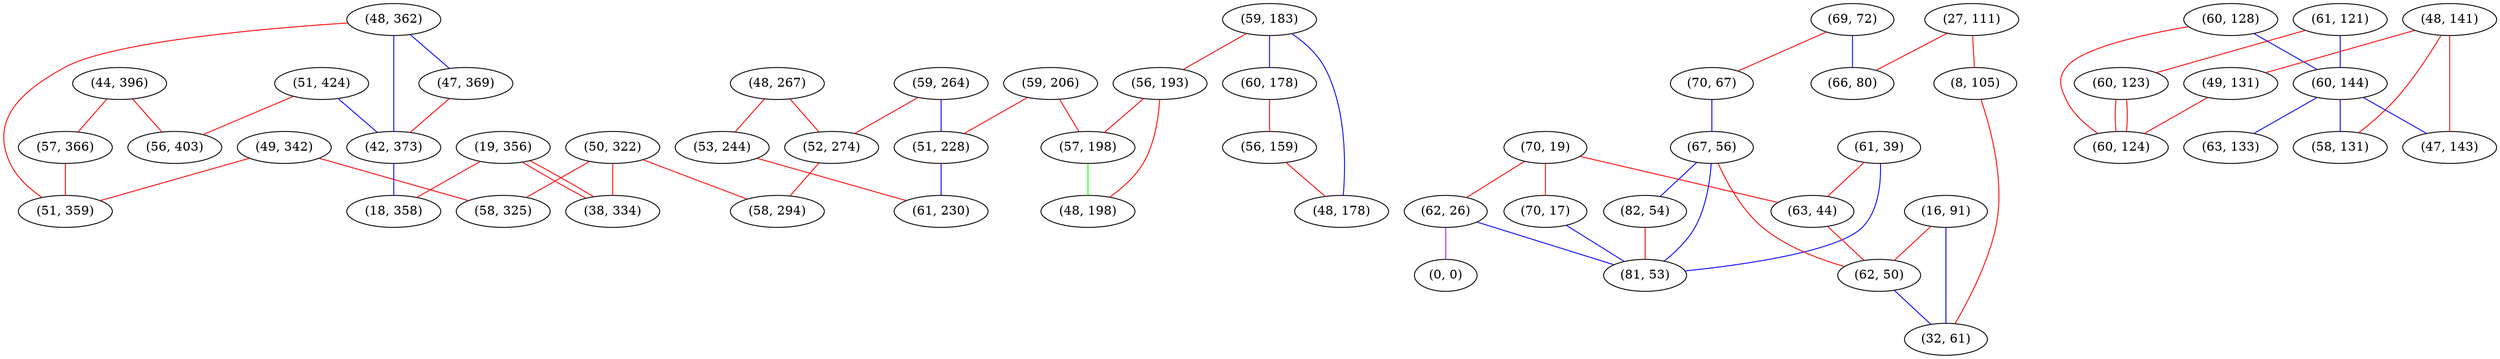 graph "" {
"(51, 424)";
"(59, 183)";
"(61, 39)";
"(59, 206)";
"(60, 178)";
"(61, 121)";
"(56, 193)";
"(60, 128)";
"(59, 264)";
"(48, 141)";
"(69, 72)";
"(70, 19)";
"(63, 44)";
"(62, 26)";
"(48, 362)";
"(50, 322)";
"(27, 111)";
"(44, 396)";
"(70, 67)";
"(16, 91)";
"(49, 131)";
"(49, 342)";
"(60, 123)";
"(60, 144)";
"(56, 159)";
"(67, 56)";
"(66, 80)";
"(0, 0)";
"(57, 198)";
"(51, 228)";
"(63, 133)";
"(58, 131)";
"(48, 267)";
"(58, 325)";
"(82, 54)";
"(57, 366)";
"(53, 244)";
"(52, 274)";
"(70, 17)";
"(62, 50)";
"(47, 143)";
"(58, 294)";
"(47, 369)";
"(61, 230)";
"(48, 198)";
"(56, 403)";
"(81, 53)";
"(51, 359)";
"(60, 124)";
"(19, 356)";
"(42, 373)";
"(8, 105)";
"(18, 358)";
"(32, 61)";
"(48, 178)";
"(38, 334)";
"(51, 424)" -- "(56, 403)"  [color=red, key=0, weight=1];
"(51, 424)" -- "(42, 373)"  [color=blue, key=0, weight=3];
"(59, 183)" -- "(56, 193)"  [color=red, key=0, weight=1];
"(59, 183)" -- "(60, 178)"  [color=blue, key=0, weight=3];
"(59, 183)" -- "(48, 178)"  [color=blue, key=0, weight=3];
"(61, 39)" -- "(63, 44)"  [color=red, key=0, weight=1];
"(61, 39)" -- "(81, 53)"  [color=blue, key=0, weight=3];
"(59, 206)" -- "(57, 198)"  [color=red, key=0, weight=1];
"(59, 206)" -- "(51, 228)"  [color=red, key=0, weight=1];
"(60, 178)" -- "(56, 159)"  [color=red, key=0, weight=1];
"(61, 121)" -- "(60, 123)"  [color=red, key=0, weight=1];
"(61, 121)" -- "(60, 144)"  [color=blue, key=0, weight=3];
"(56, 193)" -- "(48, 198)"  [color=red, key=0, weight=1];
"(56, 193)" -- "(57, 198)"  [color=red, key=0, weight=1];
"(60, 128)" -- "(60, 124)"  [color=red, key=0, weight=1];
"(60, 128)" -- "(60, 144)"  [color=blue, key=0, weight=3];
"(59, 264)" -- "(52, 274)"  [color=red, key=0, weight=1];
"(59, 264)" -- "(51, 228)"  [color=blue, key=0, weight=3];
"(48, 141)" -- "(49, 131)"  [color=red, key=0, weight=1];
"(48, 141)" -- "(58, 131)"  [color=red, key=0, weight=1];
"(48, 141)" -- "(47, 143)"  [color=red, key=0, weight=1];
"(69, 72)" -- "(70, 67)"  [color=red, key=0, weight=1];
"(69, 72)" -- "(66, 80)"  [color=blue, key=0, weight=3];
"(70, 19)" -- "(63, 44)"  [color=red, key=0, weight=1];
"(70, 19)" -- "(70, 17)"  [color=red, key=0, weight=1];
"(70, 19)" -- "(62, 26)"  [color=red, key=0, weight=1];
"(63, 44)" -- "(62, 50)"  [color=red, key=0, weight=1];
"(62, 26)" -- "(81, 53)"  [color=blue, key=0, weight=3];
"(62, 26)" -- "(0, 0)"  [color=purple, key=0, weight=4];
"(48, 362)" -- "(51, 359)"  [color=red, key=0, weight=1];
"(48, 362)" -- "(42, 373)"  [color=blue, key=0, weight=3];
"(48, 362)" -- "(47, 369)"  [color=blue, key=0, weight=3];
"(50, 322)" -- "(58, 325)"  [color=red, key=0, weight=1];
"(50, 322)" -- "(58, 294)"  [color=red, key=0, weight=1];
"(50, 322)" -- "(38, 334)"  [color=red, key=0, weight=1];
"(27, 111)" -- "(8, 105)"  [color=red, key=0, weight=1];
"(27, 111)" -- "(66, 80)"  [color=red, key=0, weight=1];
"(44, 396)" -- "(56, 403)"  [color=red, key=0, weight=1];
"(44, 396)" -- "(57, 366)"  [color=red, key=0, weight=1];
"(70, 67)" -- "(67, 56)"  [color=blue, key=0, weight=3];
"(16, 91)" -- "(62, 50)"  [color=red, key=0, weight=1];
"(16, 91)" -- "(32, 61)"  [color=blue, key=0, weight=3];
"(49, 131)" -- "(60, 124)"  [color=red, key=0, weight=1];
"(49, 342)" -- "(51, 359)"  [color=red, key=0, weight=1];
"(49, 342)" -- "(58, 325)"  [color=red, key=0, weight=1];
"(60, 123)" -- "(60, 124)"  [color=red, key=0, weight=1];
"(60, 123)" -- "(60, 124)"  [color=red, key=1, weight=1];
"(60, 144)" -- "(63, 133)"  [color=blue, key=0, weight=3];
"(60, 144)" -- "(58, 131)"  [color=blue, key=0, weight=3];
"(60, 144)" -- "(47, 143)"  [color=blue, key=0, weight=3];
"(56, 159)" -- "(48, 178)"  [color=red, key=0, weight=1];
"(67, 56)" -- "(81, 53)"  [color=blue, key=0, weight=3];
"(67, 56)" -- "(62, 50)"  [color=red, key=0, weight=1];
"(67, 56)" -- "(82, 54)"  [color=blue, key=0, weight=3];
"(57, 198)" -- "(48, 198)"  [color=green, key=0, weight=2];
"(51, 228)" -- "(61, 230)"  [color=blue, key=0, weight=3];
"(48, 267)" -- "(52, 274)"  [color=red, key=0, weight=1];
"(48, 267)" -- "(53, 244)"  [color=red, key=0, weight=1];
"(82, 54)" -- "(81, 53)"  [color=red, key=0, weight=1];
"(57, 366)" -- "(51, 359)"  [color=red, key=0, weight=1];
"(53, 244)" -- "(61, 230)"  [color=red, key=0, weight=1];
"(52, 274)" -- "(58, 294)"  [color=red, key=0, weight=1];
"(70, 17)" -- "(81, 53)"  [color=blue, key=0, weight=3];
"(62, 50)" -- "(32, 61)"  [color=blue, key=0, weight=3];
"(47, 369)" -- "(42, 373)"  [color=red, key=0, weight=1];
"(19, 356)" -- "(18, 358)"  [color=red, key=0, weight=1];
"(19, 356)" -- "(38, 334)"  [color=red, key=0, weight=1];
"(19, 356)" -- "(38, 334)"  [color=red, key=1, weight=1];
"(42, 373)" -- "(18, 358)"  [color=blue, key=0, weight=3];
"(8, 105)" -- "(32, 61)"  [color=red, key=0, weight=1];
}
